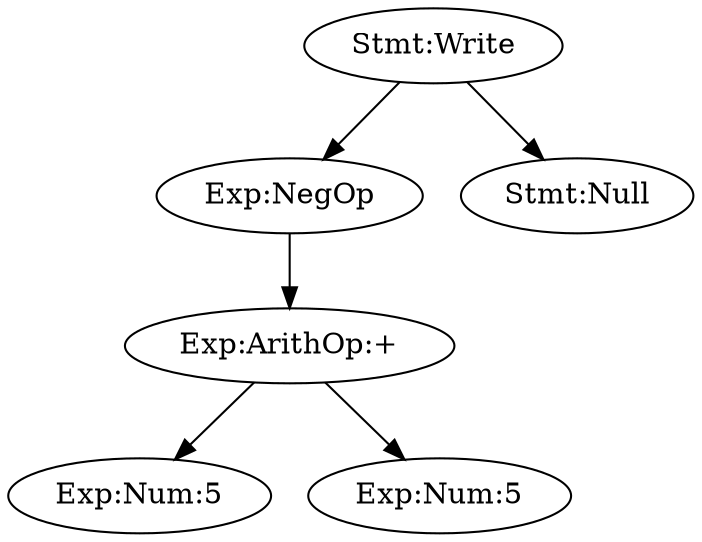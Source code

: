 digraph AST {
	n1 [label="Stmt:Write"];
	n2 [label="Exp:NegOp"];
	n3 [label="Exp:ArithOp:+"];
	n4 [label="Exp:Num:5"];
	n3 -> n4;
	n5 [label="Exp:Num:5"];
	n3 -> n5;
	n2 -> n3;
	n1 -> n2;
	n6 [label="Stmt:Null"];
	n1 -> n6;
}
